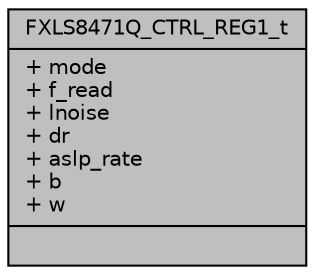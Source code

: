 digraph "FXLS8471Q_CTRL_REG1_t"
{
  edge [fontname="Helvetica",fontsize="10",labelfontname="Helvetica",labelfontsize="10"];
  node [fontname="Helvetica",fontsize="10",shape=record];
  Node1 [label="{FXLS8471Q_CTRL_REG1_t\n|+ mode\l+ f_read\l+ lnoise\l+ dr\l+ aslp_rate\l+ b\l+ w\l|}",height=0.2,width=0.4,color="black", fillcolor="grey75", style="filled", fontcolor="black"];
}

